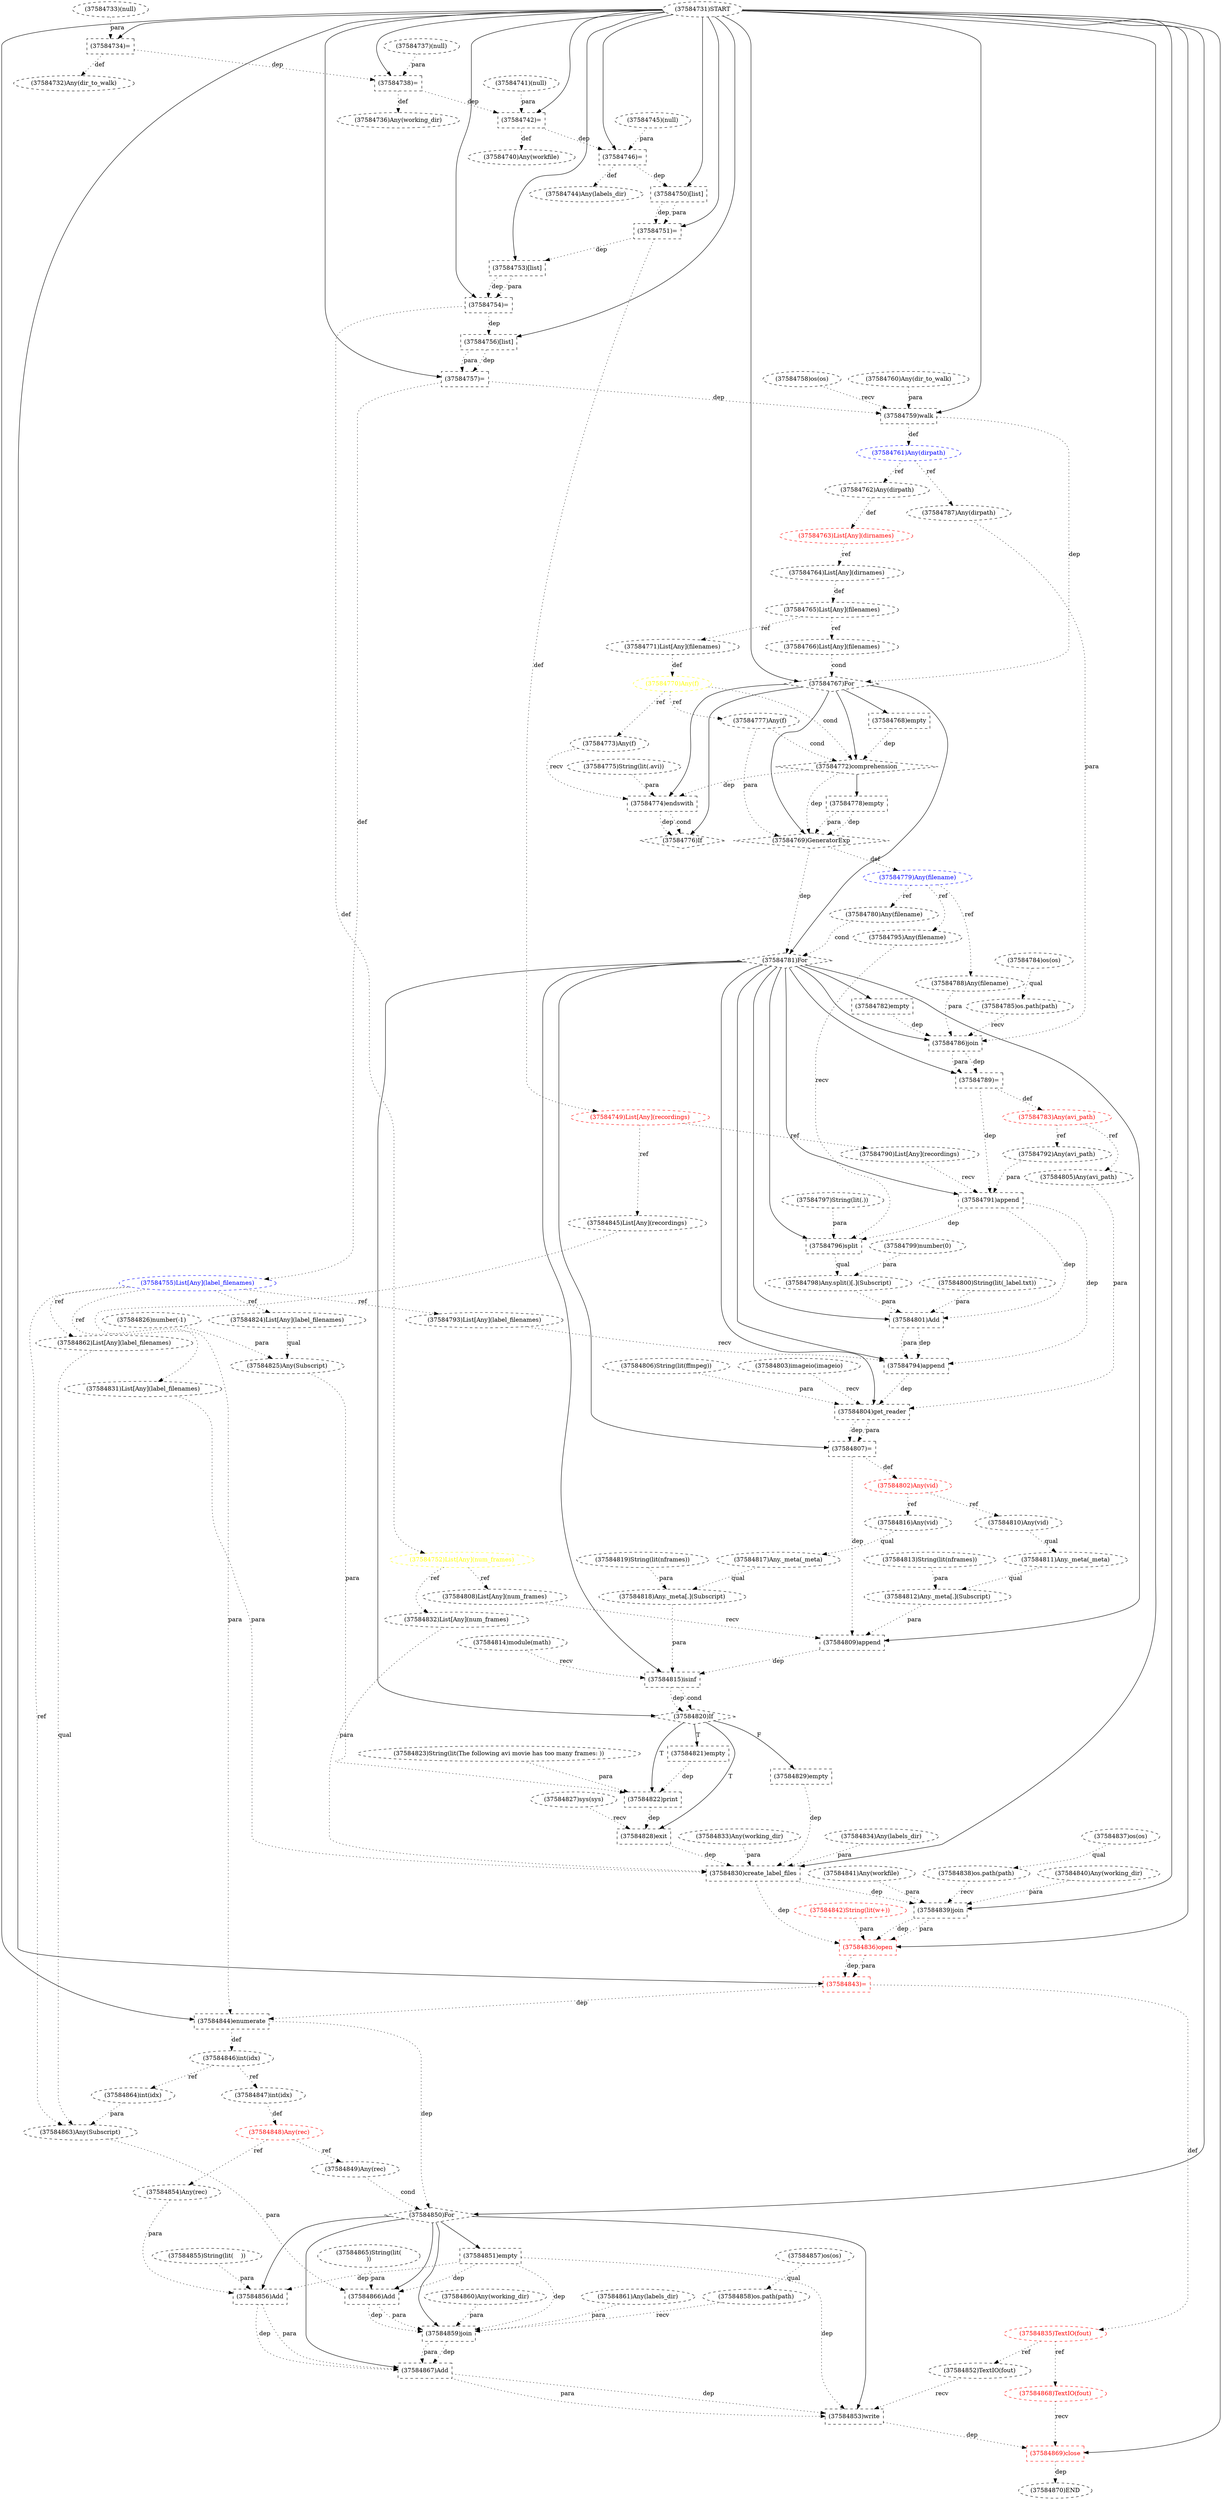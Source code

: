 digraph G {
1 [label="(37584817)Any._meta(_meta)" shape=ellipse style=dashed]
2 [label="(37584821)empty" shape=box style=dashed]
3 [label="(37584839)join" shape=box style=dashed]
4 [label="(37584862)List[Any](label_filenames)" shape=ellipse style=dashed]
5 [label="(37584768)empty" shape=box style=dashed]
6 [label="(37584816)Any(vid)" shape=ellipse style=dashed]
7 [label="(37584785)os.path(path)" shape=ellipse style=dashed]
8 [label="(37584809)append" shape=box style=dashed]
9 [label="(37584804)get_reader" shape=box style=dashed]
10 [label="(37584842)String(lit(w+))" shape=ellipse style=dashed color=red fontcolor=red]
11 [label="(37584863)Any(Subscript)" shape=ellipse style=dashed]
12 [label="(37584789)=" shape=box style=dashed]
13 [label="(37584820)If" shape=diamond style=dashed]
14 [label="(37584826)number(-1)" shape=ellipse style=dashed]
15 [label="(37584750)[list]" shape=box style=dashed]
16 [label="(37584745)(null)" shape=ellipse style=dashed]
17 [label="(37584836)open" shape=box style=dashed color=red fontcolor=red]
18 [label="(37584734)=" shape=box style=dashed]
19 [label="(37584798)Any.split()[.](Subscript)" shape=ellipse style=dashed]
20 [label="(37584779)Any(filename)" shape=ellipse style=dashed color=blue fontcolor=blue]
21 [label="(37584865)String(lit(
))" shape=ellipse style=dashed]
22 [label="(37584822)print" shape=box style=dashed]
23 [label="(37584744)Any(labels_dir)" shape=ellipse style=dashed]
24 [label="(37584767)For" shape=diamond style=dashed]
25 [label="(37584740)Any(workfile)" shape=ellipse style=dashed]
26 [label="(37584866)Add" shape=box style=dashed]
27 [label="(37584825)Any(Subscript)" shape=ellipse style=dashed]
28 [label="(37584853)write" shape=box style=dashed]
29 [label="(37584819)String(lit(nframes))" shape=ellipse style=dashed]
30 [label="(37584774)endswith" shape=box style=dashed]
31 [label="(37584858)os.path(path)" shape=ellipse style=dashed]
32 [label="(37584868)TextIO(fout)" shape=ellipse style=dashed color=red fontcolor=red]
33 [label="(37584799)number(0)" shape=ellipse style=dashed]
34 [label="(37584764)List[Any](dirnames)" shape=ellipse style=dashed]
35 [label="(37584793)List[Any](label_filenames)" shape=ellipse style=dashed]
36 [label="(37584791)append" shape=box style=dashed]
37 [label="(37584763)List[Any](dirnames)" shape=ellipse style=dashed color=red fontcolor=red]
38 [label="(37584803)imageio(imageio)" shape=ellipse style=dashed]
39 [label="(37584808)List[Any](num_frames)" shape=ellipse style=dashed]
40 [label="(37584773)Any(f)" shape=ellipse style=dashed]
41 [label="(37584848)Any(rec)" shape=ellipse style=dashed color=red fontcolor=red]
42 [label="(37584827)sys(sys)" shape=ellipse style=dashed]
43 [label="(37584806)String(lit(ffmpeg))" shape=ellipse style=dashed]
44 [label="(37584792)Any(avi_path)" shape=ellipse style=dashed]
45 [label="(37584829)empty" shape=box style=dashed]
46 [label="(37584846)int(idx)" shape=ellipse style=dashed color=black fontcolor=black]
47 [label="(37584782)empty" shape=box style=dashed]
48 [label="(37584797)String(lit(.))" shape=ellipse style=dashed]
49 [label="(37584795)Any(filename)" shape=ellipse style=dashed]
50 [label="(37584864)int(idx)" shape=ellipse style=dashed]
51 [label="(37584796)split" shape=box style=dashed]
52 [label="(37584854)Any(rec)" shape=ellipse style=dashed]
53 [label="(37584859)join" shape=box style=dashed]
54 [label="(37584870)END" style=dashed]
55 [label="(37584753)[list]" shape=box style=dashed]
56 [label="(37584752)List[Any](num_frames)" shape=ellipse style=dashed color=yellow fontcolor=yellow]
57 [label="(37584794)append" shape=box style=dashed]
58 [label="(37584861)Any(labels_dir)" shape=ellipse style=dashed]
59 [label="(37584737)(null)" shape=ellipse style=dashed]
60 [label="(37584845)List[Any](recordings)" shape=ellipse style=dashed]
61 [label="(37584867)Add" shape=box style=dashed]
62 [label="(37584751)=" shape=box style=dashed]
63 [label="(37584813)String(lit(nframes))" shape=ellipse style=dashed]
64 [label="(37584755)List[Any](label_filenames)" shape=ellipse style=dashed color=blue fontcolor=blue]
65 [label="(37584772)comprehension" shape=diamond style=dashed]
66 [label="(37584800)String(lit(_label.txt))" shape=ellipse style=dashed]
67 [label="(37584840)Any(working_dir)" shape=ellipse style=dashed]
68 [label="(37584749)List[Any](recordings)" shape=ellipse style=dashed color=red fontcolor=red]
69 [label="(37584811)Any._meta(_meta)" shape=ellipse style=dashed]
70 [label="(37584760)Any(dir_to_walk)" shape=ellipse style=dashed]
71 [label="(37584769)GeneratorExp" shape=diamond style=dashed]
72 [label="(37584828)exit" shape=box style=dashed]
73 [label="(37584741)(null)" shape=ellipse style=dashed]
74 [label="(37584771)List[Any](filenames)" shape=ellipse style=dashed]
75 [label="(37584847)int(idx)" shape=ellipse style=dashed]
76 [label="(37584736)Any(working_dir)" shape=ellipse style=dashed]
77 [label="(37584860)Any(working_dir)" shape=ellipse style=dashed]
78 [label="(37584802)Any(vid)" shape=ellipse style=dashed color=red fontcolor=red]
79 [label="(37584856)Add" shape=box style=dashed]
80 [label="(37584775)String(lit(.avi))" shape=ellipse style=dashed]
81 [label="(37584824)List[Any](label_filenames)" shape=ellipse style=dashed]
82 [label="(37584776)If" shape=diamond style=dashed]
83 [label="(37584812)Any._meta[.](Subscript)" shape=ellipse style=dashed]
84 [label="(37584814)module(math)" shape=ellipse style=dashed]
85 [label="(37584832)List[Any](num_frames)" shape=ellipse style=dashed]
86 [label="(37584756)[list]" shape=box style=dashed]
87 [label="(37584765)List[Any](filenames)" shape=ellipse style=dashed color=black fontcolor=black]
88 [label="(37584855)String(lit(    ))" shape=ellipse style=dashed]
89 [label="(37584780)Any(filename)" shape=ellipse style=dashed]
90 [label="(37584851)empty" shape=box style=dashed]
91 [label="(37584831)List[Any](label_filenames)" shape=ellipse style=dashed]
92 [label="(37584770)Any(f)" shape=ellipse style=dashed color=yellow fontcolor=yellow]
93 [label="(37584837)os(os)" shape=ellipse style=dashed]
94 [label="(37584833)Any(working_dir)" shape=ellipse style=dashed]
95 [label="(37584761)Any(dirpath)" shape=ellipse style=dashed color=blue fontcolor=blue]
96 [label="(37584731)START" style=dashed]
97 [label="(37584869)close" shape=box style=dashed color=red fontcolor=red]
98 [label="(37584777)Any(f)" shape=ellipse style=dashed]
99 [label="(37584733)(null)" shape=ellipse style=dashed]
100 [label="(37584807)=" shape=box style=dashed]
101 [label="(37584783)Any(avi_path)" shape=ellipse style=dashed color=red fontcolor=red]
102 [label="(37584830)create_label_files" shape=box style=dashed]
103 [label="(37584790)List[Any](recordings)" shape=ellipse style=dashed]
104 [label="(37584844)enumerate" shape=box style=dashed]
105 [label="(37584758)os(os)" shape=ellipse style=dashed]
106 [label="(37584788)Any(filename)" shape=ellipse style=dashed]
107 [label="(37584754)=" shape=box style=dashed]
108 [label="(37584815)isinf" shape=box style=dashed]
109 [label="(37584784)os(os)" shape=ellipse style=dashed]
110 [label="(37584778)empty" shape=box style=dashed]
111 [label="(37584810)Any(vid)" shape=ellipse style=dashed]
112 [label="(37584781)For" shape=diamond style=dashed]
113 [label="(37584850)For" shape=diamond style=dashed]
114 [label="(37584742)=" shape=box style=dashed]
115 [label="(37584818)Any._meta[.](Subscript)" shape=ellipse style=dashed]
116 [label="(37584834)Any(labels_dir)" shape=ellipse style=dashed]
117 [label="(37584738)=" shape=box style=dashed]
118 [label="(37584757)=" shape=box style=dashed]
119 [label="(37584786)join" shape=box style=dashed]
120 [label="(37584843)=" shape=box style=dashed color=red fontcolor=red]
121 [label="(37584746)=" shape=box style=dashed]
122 [label="(37584841)Any(workfile)" shape=ellipse style=dashed]
123 [label="(37584835)TextIO(fout)" shape=ellipse style=dashed color=red fontcolor=red]
124 [label="(37584852)TextIO(fout)" shape=ellipse style=dashed]
125 [label="(37584732)Any(dir_to_walk)" shape=ellipse style=dashed]
126 [label="(37584838)os.path(path)" shape=ellipse style=dashed]
127 [label="(37584801)Add" shape=box style=dashed]
128 [label="(37584823)String(lit(The following avi movie has too many frames: ))" shape=ellipse style=dashed]
129 [label="(37584766)List[Any](filenames)" shape=ellipse style=dashed]
130 [label="(37584787)Any(dirpath)" shape=ellipse style=dashed]
131 [label="(37584762)Any(dirpath)" shape=ellipse style=dashed]
132 [label="(37584857)os(os)" shape=ellipse style=dashed]
133 [label="(37584805)Any(avi_path)" shape=ellipse style=dashed]
134 [label="(37584759)walk" shape=box style=dashed]
135 [label="(37584849)Any(rec)" shape=ellipse style=dashed]
6 -> 1 [label="qual" style=dotted];
13 -> 2 [label="T"];
96 -> 3 [label="" style=solid];
126 -> 3 [label="recv" style=dotted];
67 -> 3 [label="para" style=dotted];
122 -> 3 [label="para" style=dotted];
102 -> 3 [label="dep" style=dotted];
64 -> 4 [label="ref" style=dotted];
24 -> 5 [label="" style=solid];
78 -> 6 [label="ref" style=dotted];
109 -> 7 [label="qual" style=dotted];
112 -> 8 [label="" style=solid];
39 -> 8 [label="recv" style=dotted];
83 -> 8 [label="para" style=dotted];
100 -> 8 [label="dep" style=dotted];
112 -> 9 [label="" style=solid];
38 -> 9 [label="recv" style=dotted];
133 -> 9 [label="para" style=dotted];
43 -> 9 [label="para" style=dotted];
57 -> 9 [label="dep" style=dotted];
4 -> 11 [label="qual" style=dotted];
50 -> 11 [label="para" style=dotted];
64 -> 11 [label="ref" style=dotted];
112 -> 12 [label="" style=solid];
119 -> 12 [label="dep" style=dotted];
119 -> 12 [label="para" style=dotted];
112 -> 13 [label="" style=solid];
108 -> 13 [label="dep" style=dotted];
108 -> 13 [label="cond" style=dotted];
96 -> 15 [label="" style=solid];
121 -> 15 [label="dep" style=dotted];
96 -> 17 [label="" style=solid];
3 -> 17 [label="dep" style=dotted];
3 -> 17 [label="para" style=dotted];
10 -> 17 [label="para" style=dotted];
102 -> 17 [label="dep" style=dotted];
96 -> 18 [label="" style=solid];
99 -> 18 [label="para" style=dotted];
51 -> 19 [label="qual" style=dotted];
33 -> 19 [label="para" style=dotted];
71 -> 20 [label="def" style=dotted];
13 -> 22 [label="T"];
128 -> 22 [label="para" style=dotted];
27 -> 22 [label="para" style=dotted];
2 -> 22 [label="dep" style=dotted];
121 -> 23 [label="def" style=dotted];
96 -> 24 [label="" style=solid];
134 -> 24 [label="dep" style=dotted];
129 -> 24 [label="cond" style=dotted];
114 -> 25 [label="def" style=dotted];
113 -> 26 [label="" style=solid];
11 -> 26 [label="para" style=dotted];
21 -> 26 [label="para" style=dotted];
90 -> 26 [label="dep" style=dotted];
81 -> 27 [label="qual" style=dotted];
14 -> 27 [label="para" style=dotted];
113 -> 28 [label="" style=solid];
124 -> 28 [label="recv" style=dotted];
61 -> 28 [label="dep" style=dotted];
61 -> 28 [label="para" style=dotted];
90 -> 28 [label="dep" style=dotted];
24 -> 30 [label="" style=solid];
40 -> 30 [label="recv" style=dotted];
80 -> 30 [label="para" style=dotted];
65 -> 30 [label="dep" style=dotted];
132 -> 31 [label="qual" style=dotted];
123 -> 32 [label="ref" style=dotted];
37 -> 34 [label="ref" style=dotted];
64 -> 35 [label="ref" style=dotted];
112 -> 36 [label="" style=solid];
103 -> 36 [label="recv" style=dotted];
44 -> 36 [label="para" style=dotted];
12 -> 36 [label="dep" style=dotted];
131 -> 37 [label="def" style=dotted];
56 -> 39 [label="ref" style=dotted];
92 -> 40 [label="ref" style=dotted];
75 -> 41 [label="def" style=dotted];
101 -> 44 [label="ref" style=dotted];
13 -> 45 [label="F"];
104 -> 46 [label="def" style=dotted];
112 -> 47 [label="" style=solid];
20 -> 49 [label="ref" style=dotted];
46 -> 50 [label="ref" style=dotted];
112 -> 51 [label="" style=solid];
49 -> 51 [label="recv" style=dotted];
48 -> 51 [label="para" style=dotted];
36 -> 51 [label="dep" style=dotted];
41 -> 52 [label="ref" style=dotted];
113 -> 53 [label="" style=solid];
31 -> 53 [label="recv" style=dotted];
77 -> 53 [label="para" style=dotted];
58 -> 53 [label="para" style=dotted];
26 -> 53 [label="dep" style=dotted];
26 -> 53 [label="para" style=dotted];
90 -> 53 [label="dep" style=dotted];
97 -> 54 [label="dep" style=dotted];
96 -> 55 [label="" style=solid];
62 -> 55 [label="dep" style=dotted];
107 -> 56 [label="def" style=dotted];
112 -> 57 [label="" style=solid];
35 -> 57 [label="recv" style=dotted];
127 -> 57 [label="dep" style=dotted];
127 -> 57 [label="para" style=dotted];
36 -> 57 [label="dep" style=dotted];
68 -> 60 [label="ref" style=dotted];
113 -> 61 [label="" style=solid];
79 -> 61 [label="dep" style=dotted];
79 -> 61 [label="para" style=dotted];
53 -> 61 [label="dep" style=dotted];
53 -> 61 [label="para" style=dotted];
96 -> 62 [label="" style=solid];
15 -> 62 [label="dep" style=dotted];
15 -> 62 [label="para" style=dotted];
118 -> 64 [label="def" style=dotted];
24 -> 65 [label="" style=solid];
92 -> 65 [label="cond" style=dotted];
98 -> 65 [label="cond" style=dotted];
5 -> 65 [label="dep" style=dotted];
62 -> 68 [label="def" style=dotted];
111 -> 69 [label="qual" style=dotted];
24 -> 71 [label="" style=solid];
65 -> 71 [label="dep" style=dotted];
98 -> 71 [label="para" style=dotted];
110 -> 71 [label="dep" style=dotted];
110 -> 71 [label="para" style=dotted];
13 -> 72 [label="T"];
42 -> 72 [label="recv" style=dotted];
22 -> 72 [label="dep" style=dotted];
87 -> 74 [label="ref" style=dotted];
46 -> 75 [label="ref" style=dotted];
117 -> 76 [label="def" style=dotted];
100 -> 78 [label="def" style=dotted];
113 -> 79 [label="" style=solid];
52 -> 79 [label="para" style=dotted];
88 -> 79 [label="para" style=dotted];
90 -> 79 [label="dep" style=dotted];
64 -> 81 [label="ref" style=dotted];
24 -> 82 [label="" style=solid];
30 -> 82 [label="dep" style=dotted];
30 -> 82 [label="cond" style=dotted];
69 -> 83 [label="qual" style=dotted];
63 -> 83 [label="para" style=dotted];
56 -> 85 [label="ref" style=dotted];
96 -> 86 [label="" style=solid];
107 -> 86 [label="dep" style=dotted];
34 -> 87 [label="def" style=dotted];
20 -> 89 [label="ref" style=dotted];
113 -> 90 [label="" style=solid];
64 -> 91 [label="ref" style=dotted];
74 -> 92 [label="def" style=dotted];
134 -> 95 [label="def" style=dotted];
96 -> 97 [label="" style=solid];
32 -> 97 [label="recv" style=dotted];
28 -> 97 [label="dep" style=dotted];
92 -> 98 [label="ref" style=dotted];
112 -> 100 [label="" style=solid];
9 -> 100 [label="dep" style=dotted];
9 -> 100 [label="para" style=dotted];
12 -> 101 [label="def" style=dotted];
96 -> 102 [label="" style=solid];
91 -> 102 [label="para" style=dotted];
85 -> 102 [label="para" style=dotted];
94 -> 102 [label="para" style=dotted];
116 -> 102 [label="para" style=dotted];
45 -> 102 [label="dep" style=dotted];
72 -> 102 [label="dep" style=dotted];
68 -> 103 [label="ref" style=dotted];
96 -> 104 [label="" style=solid];
60 -> 104 [label="para" style=dotted];
120 -> 104 [label="dep" style=dotted];
20 -> 106 [label="ref" style=dotted];
96 -> 107 [label="" style=solid];
55 -> 107 [label="dep" style=dotted];
55 -> 107 [label="para" style=dotted];
112 -> 108 [label="" style=solid];
84 -> 108 [label="recv" style=dotted];
115 -> 108 [label="para" style=dotted];
8 -> 108 [label="dep" style=dotted];
65 -> 110 [label="" style=solid];
78 -> 111 [label="ref" style=dotted];
24 -> 112 [label="" style=solid];
71 -> 112 [label="dep" style=dotted];
89 -> 112 [label="cond" style=dotted];
96 -> 113 [label="" style=solid];
104 -> 113 [label="dep" style=dotted];
135 -> 113 [label="cond" style=dotted];
96 -> 114 [label="" style=solid];
73 -> 114 [label="para" style=dotted];
117 -> 114 [label="dep" style=dotted];
1 -> 115 [label="qual" style=dotted];
29 -> 115 [label="para" style=dotted];
96 -> 117 [label="" style=solid];
59 -> 117 [label="para" style=dotted];
18 -> 117 [label="dep" style=dotted];
96 -> 118 [label="" style=solid];
86 -> 118 [label="dep" style=dotted];
86 -> 118 [label="para" style=dotted];
112 -> 119 [label="" style=solid];
7 -> 119 [label="recv" style=dotted];
130 -> 119 [label="para" style=dotted];
106 -> 119 [label="para" style=dotted];
47 -> 119 [label="dep" style=dotted];
96 -> 120 [label="" style=solid];
17 -> 120 [label="dep" style=dotted];
17 -> 120 [label="para" style=dotted];
96 -> 121 [label="" style=solid];
16 -> 121 [label="para" style=dotted];
114 -> 121 [label="dep" style=dotted];
120 -> 123 [label="def" style=dotted];
123 -> 124 [label="ref" style=dotted];
18 -> 125 [label="def" style=dotted];
93 -> 126 [label="qual" style=dotted];
112 -> 127 [label="" style=solid];
19 -> 127 [label="para" style=dotted];
66 -> 127 [label="para" style=dotted];
36 -> 127 [label="dep" style=dotted];
87 -> 129 [label="ref" style=dotted];
95 -> 130 [label="ref" style=dotted];
95 -> 131 [label="ref" style=dotted];
101 -> 133 [label="ref" style=dotted];
96 -> 134 [label="" style=solid];
105 -> 134 [label="recv" style=dotted];
70 -> 134 [label="para" style=dotted];
118 -> 134 [label="dep" style=dotted];
41 -> 135 [label="ref" style=dotted];
}